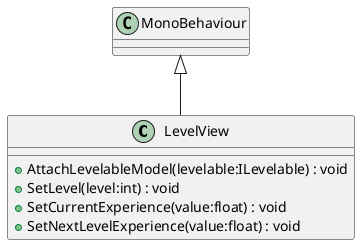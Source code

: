 @startuml
class LevelView {
    + AttachLevelableModel(levelable:ILevelable) : void
    + SetLevel(level:int) : void
    + SetCurrentExperience(value:float) : void
    + SetNextLevelExperience(value:float) : void
}
MonoBehaviour <|-- LevelView
@enduml

